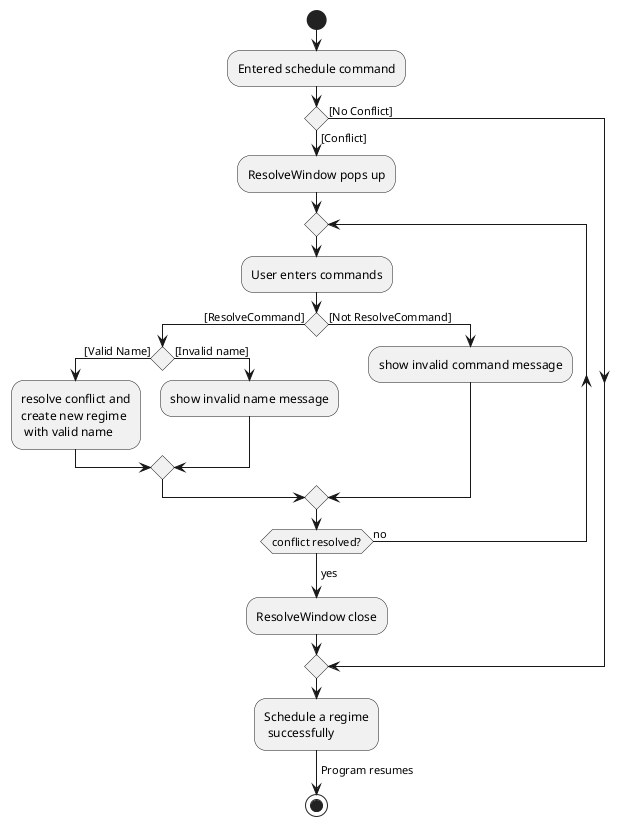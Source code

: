 @startuml
skinparam activityShape rectangle

start
:Entered schedule command;
if () then ([Conflict])
    :ResolveWindow pops up;
    repeat
        :User enters commands;
        if () then ([ResolveCommand])
            if () then ([Valid Name])
                :resolve conflict and\ncreate new regime\n with valid name;
            else ([Invalid name])
                :show invalid name message;
            endif
        else ([Not ResolveCommand])
            :show invalid command message;
        endif
    repeat while (conflict resolved?) is (no)
    -> yes;
    :ResolveWindow close;
else ([No Conflict])
endif
:Schedule a regime\n successfully;
-> Program resumes;
stop
@enduml
